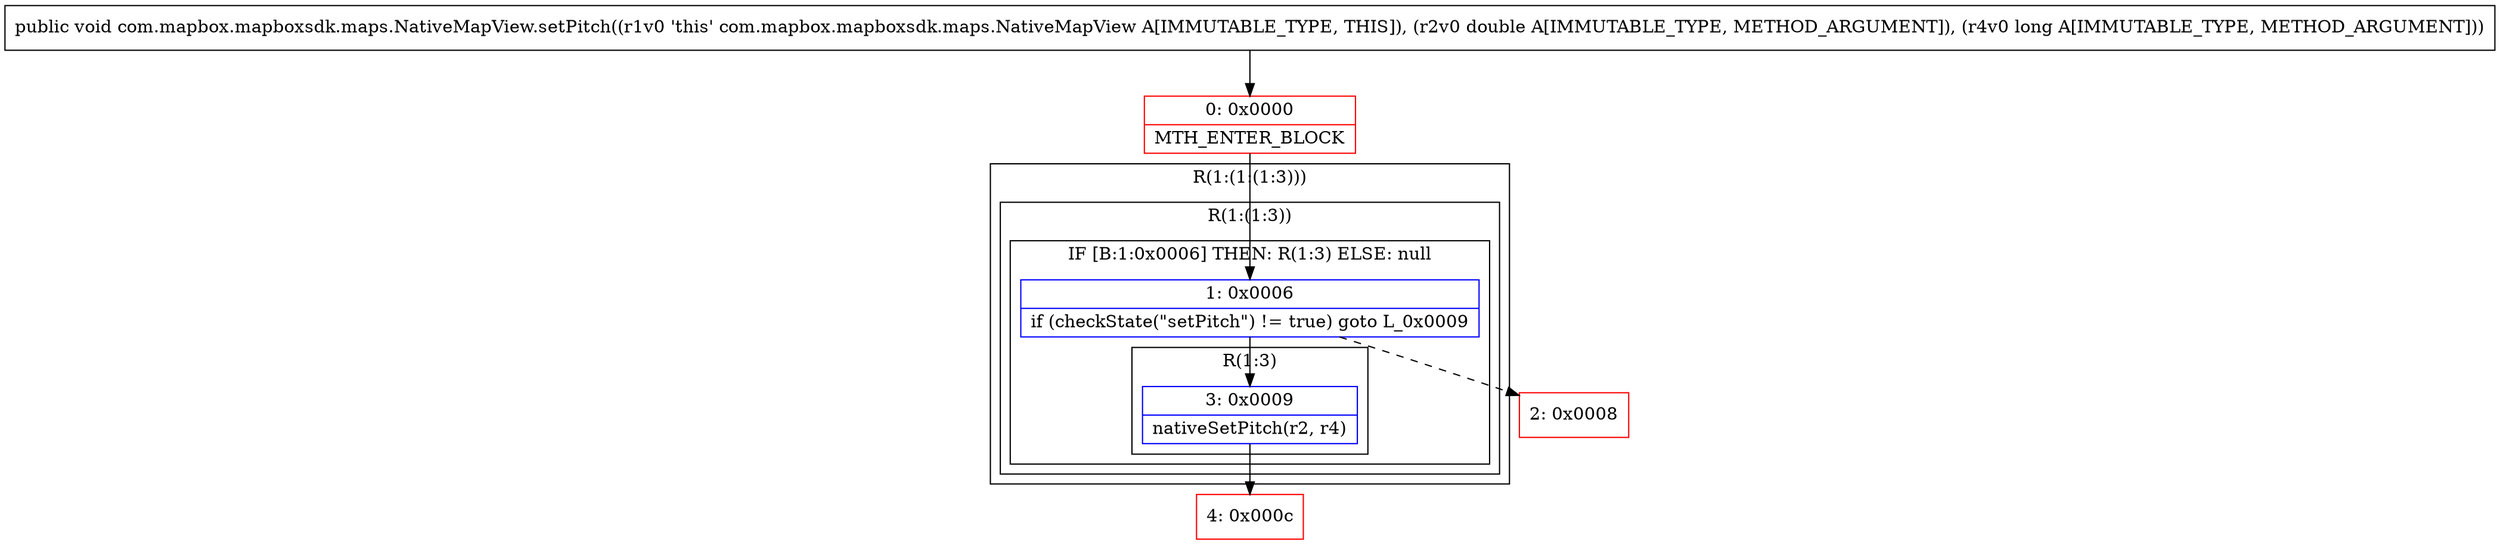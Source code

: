 digraph "CFG forcom.mapbox.mapboxsdk.maps.NativeMapView.setPitch(DJ)V" {
subgraph cluster_Region_790014945 {
label = "R(1:(1:(1:3)))";
node [shape=record,color=blue];
subgraph cluster_Region_1211191649 {
label = "R(1:(1:3))";
node [shape=record,color=blue];
subgraph cluster_IfRegion_1851996812 {
label = "IF [B:1:0x0006] THEN: R(1:3) ELSE: null";
node [shape=record,color=blue];
Node_1 [shape=record,label="{1\:\ 0x0006|if (checkState(\"setPitch\") != true) goto L_0x0009\l}"];
subgraph cluster_Region_579356344 {
label = "R(1:3)";
node [shape=record,color=blue];
Node_3 [shape=record,label="{3\:\ 0x0009|nativeSetPitch(r2, r4)\l}"];
}
}
}
}
Node_0 [shape=record,color=red,label="{0\:\ 0x0000|MTH_ENTER_BLOCK\l}"];
Node_2 [shape=record,color=red,label="{2\:\ 0x0008}"];
Node_4 [shape=record,color=red,label="{4\:\ 0x000c}"];
MethodNode[shape=record,label="{public void com.mapbox.mapboxsdk.maps.NativeMapView.setPitch((r1v0 'this' com.mapbox.mapboxsdk.maps.NativeMapView A[IMMUTABLE_TYPE, THIS]), (r2v0 double A[IMMUTABLE_TYPE, METHOD_ARGUMENT]), (r4v0 long A[IMMUTABLE_TYPE, METHOD_ARGUMENT])) }"];
MethodNode -> Node_0;
Node_1 -> Node_2[style=dashed];
Node_1 -> Node_3;
Node_3 -> Node_4;
Node_0 -> Node_1;
}

